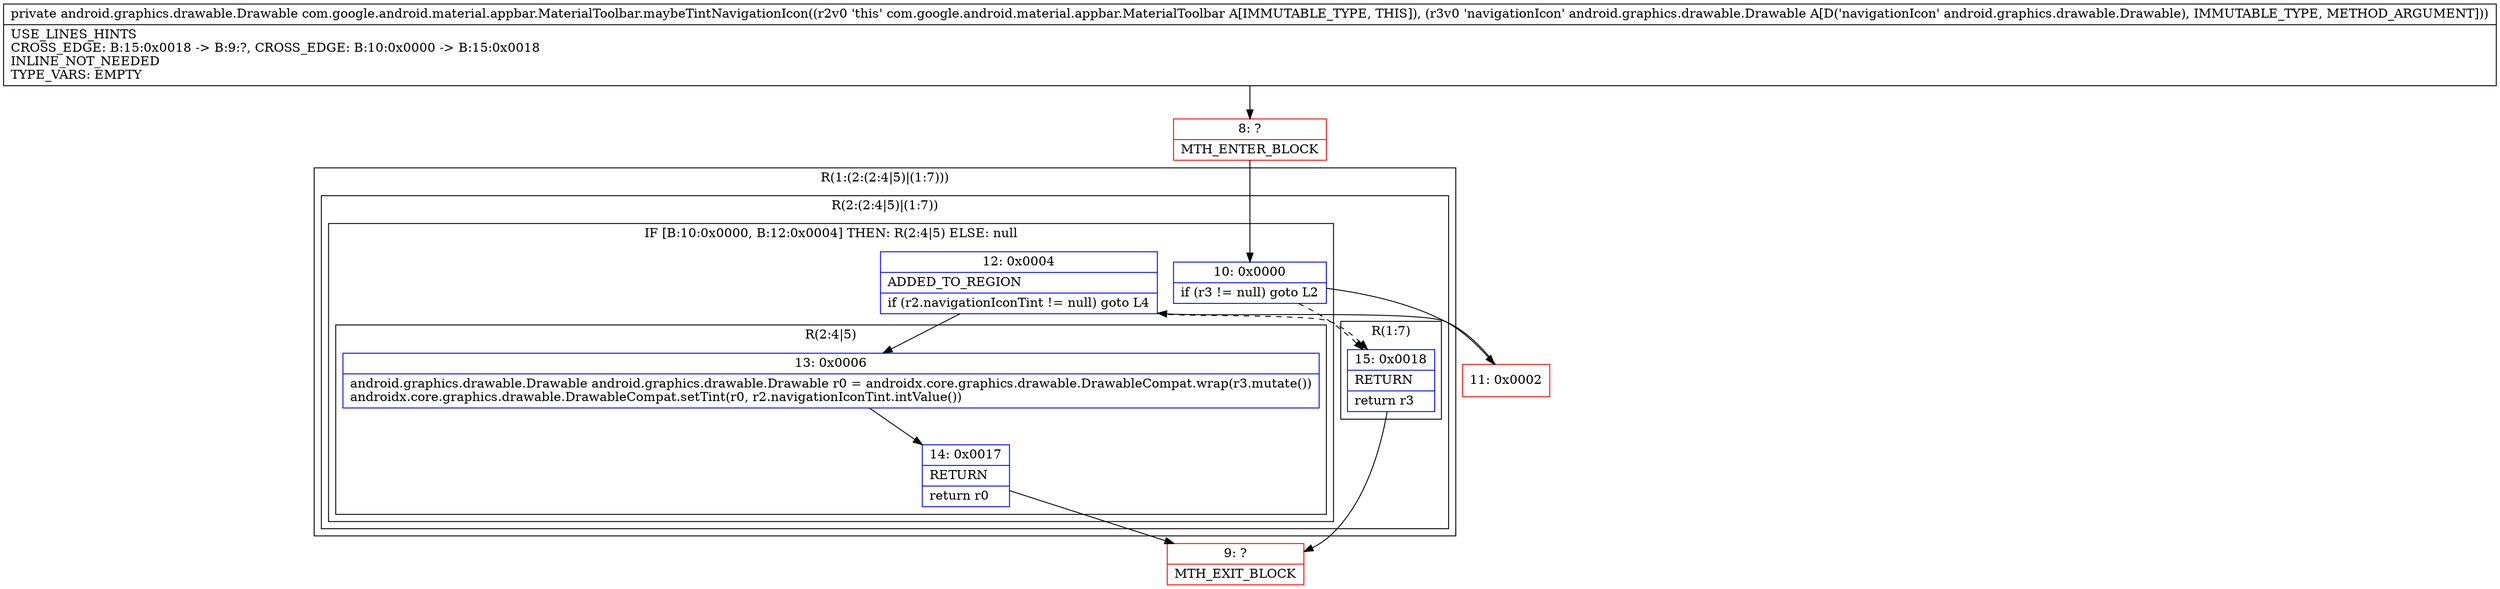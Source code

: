 digraph "CFG forcom.google.android.material.appbar.MaterialToolbar.maybeTintNavigationIcon(Landroid\/graphics\/drawable\/Drawable;)Landroid\/graphics\/drawable\/Drawable;" {
subgraph cluster_Region_458307752 {
label = "R(1:(2:(2:4|5)|(1:7)))";
node [shape=record,color=blue];
subgraph cluster_Region_2090257220 {
label = "R(2:(2:4|5)|(1:7))";
node [shape=record,color=blue];
subgraph cluster_IfRegion_1969818389 {
label = "IF [B:10:0x0000, B:12:0x0004] THEN: R(2:4|5) ELSE: null";
node [shape=record,color=blue];
Node_10 [shape=record,label="{10\:\ 0x0000|if (r3 != null) goto L2\l}"];
Node_12 [shape=record,label="{12\:\ 0x0004|ADDED_TO_REGION\l|if (r2.navigationIconTint != null) goto L4\l}"];
subgraph cluster_Region_1504750787 {
label = "R(2:4|5)";
node [shape=record,color=blue];
Node_13 [shape=record,label="{13\:\ 0x0006|android.graphics.drawable.Drawable android.graphics.drawable.Drawable r0 = androidx.core.graphics.drawable.DrawableCompat.wrap(r3.mutate())\landroidx.core.graphics.drawable.DrawableCompat.setTint(r0, r2.navigationIconTint.intValue())\l}"];
Node_14 [shape=record,label="{14\:\ 0x0017|RETURN\l|return r0\l}"];
}
}
subgraph cluster_Region_17458479 {
label = "R(1:7)";
node [shape=record,color=blue];
Node_15 [shape=record,label="{15\:\ 0x0018|RETURN\l|return r3\l}"];
}
}
}
Node_8 [shape=record,color=red,label="{8\:\ ?|MTH_ENTER_BLOCK\l}"];
Node_11 [shape=record,color=red,label="{11\:\ 0x0002}"];
Node_9 [shape=record,color=red,label="{9\:\ ?|MTH_EXIT_BLOCK\l}"];
MethodNode[shape=record,label="{private android.graphics.drawable.Drawable com.google.android.material.appbar.MaterialToolbar.maybeTintNavigationIcon((r2v0 'this' com.google.android.material.appbar.MaterialToolbar A[IMMUTABLE_TYPE, THIS]), (r3v0 'navigationIcon' android.graphics.drawable.Drawable A[D('navigationIcon' android.graphics.drawable.Drawable), IMMUTABLE_TYPE, METHOD_ARGUMENT]))  | USE_LINES_HINTS\lCROSS_EDGE: B:15:0x0018 \-\> B:9:?, CROSS_EDGE: B:10:0x0000 \-\> B:15:0x0018\lINLINE_NOT_NEEDED\lTYPE_VARS: EMPTY\l}"];
MethodNode -> Node_8;Node_10 -> Node_11;
Node_10 -> Node_15[style=dashed];
Node_12 -> Node_13;
Node_12 -> Node_15[style=dashed];
Node_13 -> Node_14;
Node_14 -> Node_9;
Node_15 -> Node_9;
Node_8 -> Node_10;
Node_11 -> Node_12;
}

